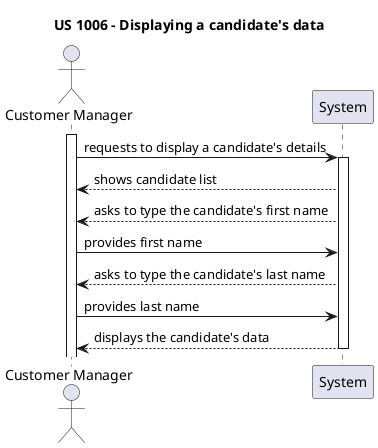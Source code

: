 @startuml
actor "Customer Manager" as User
participant System as SYS


title US 1006 - Displaying a candidate's data



activate User

User -> SYS : requests to display a candidate's details

activate SYS

SYS --> User : shows candidate list

SYS --> User : asks to type the candidate's first name

User -> SYS : provides first name

SYS --> User : asks to type the candidate's last name

User -> SYS : provides last name

SYS --> User : displays the candidate's data

deactivate SYS

@enduml